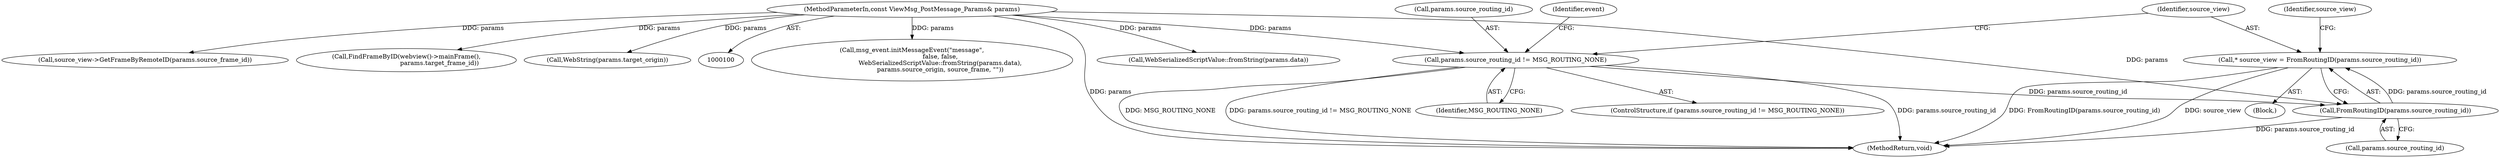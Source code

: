digraph "0_Chrome_d1a59e4e845a01d7d7b80ef184b672752a9eae4d_0@pointer" {
"1000127" [label="(Call,* source_view = FromRoutingID(params.source_routing_id))"];
"1000129" [label="(Call,FromRoutingID(params.source_routing_id))"];
"1000120" [label="(Call,params.source_routing_id != MSG_ROUTING_NONE)"];
"1000101" [label="(MethodParameterIn,const ViewMsg_PostMessage_Params& params)"];
"1000146" [label="(Call,msg_event.initMessageEvent(\"message\",\n                             false, false,\n                             WebSerializedScriptValue::fromString(params.data),\n                             params.source_origin, source_frame, \"\"))"];
"1000124" [label="(Identifier,MSG_ROUTING_NONE)"];
"1000129" [label="(Call,FromRoutingID(params.source_routing_id))"];
"1000134" [label="(Identifier,source_view)"];
"1000174" [label="(MethodReturn,void)"];
"1000125" [label="(Block,)"];
"1000127" [label="(Call,* source_view = FromRoutingID(params.source_routing_id))"];
"1000128" [label="(Identifier,source_view)"];
"1000150" [label="(Call,WebSerializedScriptValue::fromString(params.data))"];
"1000120" [label="(Call,params.source_routing_id != MSG_ROUTING_NONE)"];
"1000137" [label="(Call,source_view->GetFrameByRemoteID(params.source_frame_id))"];
"1000106" [label="(Call,FindFrameByID(webview()->mainFrame(),\n                                  params.target_frame_id))"];
"1000101" [label="(MethodParameterIn,const ViewMsg_PostMessage_Params& params)"];
"1000119" [label="(ControlStructure,if (params.source_routing_id != MSG_ROUTING_NONE))"];
"1000121" [label="(Call,params.source_routing_id)"];
"1000143" [label="(Identifier,event)"];
"1000130" [label="(Call,params.source_routing_id)"];
"1000167" [label="(Call,WebString(params.target_origin))"];
"1000127" -> "1000125"  [label="AST: "];
"1000127" -> "1000129"  [label="CFG: "];
"1000128" -> "1000127"  [label="AST: "];
"1000129" -> "1000127"  [label="AST: "];
"1000134" -> "1000127"  [label="CFG: "];
"1000127" -> "1000174"  [label="DDG: FromRoutingID(params.source_routing_id)"];
"1000127" -> "1000174"  [label="DDG: source_view"];
"1000129" -> "1000127"  [label="DDG: params.source_routing_id"];
"1000129" -> "1000130"  [label="CFG: "];
"1000130" -> "1000129"  [label="AST: "];
"1000129" -> "1000174"  [label="DDG: params.source_routing_id"];
"1000120" -> "1000129"  [label="DDG: params.source_routing_id"];
"1000101" -> "1000129"  [label="DDG: params"];
"1000120" -> "1000119"  [label="AST: "];
"1000120" -> "1000124"  [label="CFG: "];
"1000121" -> "1000120"  [label="AST: "];
"1000124" -> "1000120"  [label="AST: "];
"1000128" -> "1000120"  [label="CFG: "];
"1000143" -> "1000120"  [label="CFG: "];
"1000120" -> "1000174"  [label="DDG: params.source_routing_id"];
"1000120" -> "1000174"  [label="DDG: MSG_ROUTING_NONE"];
"1000120" -> "1000174"  [label="DDG: params.source_routing_id != MSG_ROUTING_NONE"];
"1000101" -> "1000120"  [label="DDG: params"];
"1000101" -> "1000100"  [label="AST: "];
"1000101" -> "1000174"  [label="DDG: params"];
"1000101" -> "1000106"  [label="DDG: params"];
"1000101" -> "1000137"  [label="DDG: params"];
"1000101" -> "1000150"  [label="DDG: params"];
"1000101" -> "1000146"  [label="DDG: params"];
"1000101" -> "1000167"  [label="DDG: params"];
}
